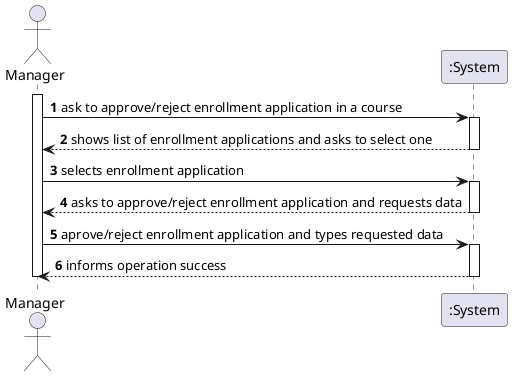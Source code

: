 @startuml
autonumber

actor "Manager" as Manager

activate Manager
Manager -> ":System" : ask to approve/reject enrollment application in a course
activate ":System"
":System" --> Manager : shows list of enrollment applications and asks to select one
deactivate ":System"
Manager -> ":System" : selects enrollment application
activate ":System"

":System" -->Manager : asks to approve/reject enrollment application and requests data
deactivate ":System"

Manager -> ":System" : aprove/reject enrollment application and types requested data
activate ":System"

":System" --> Manager : informs operation success
deactivate ":System"
deactivate Manager

@enduml